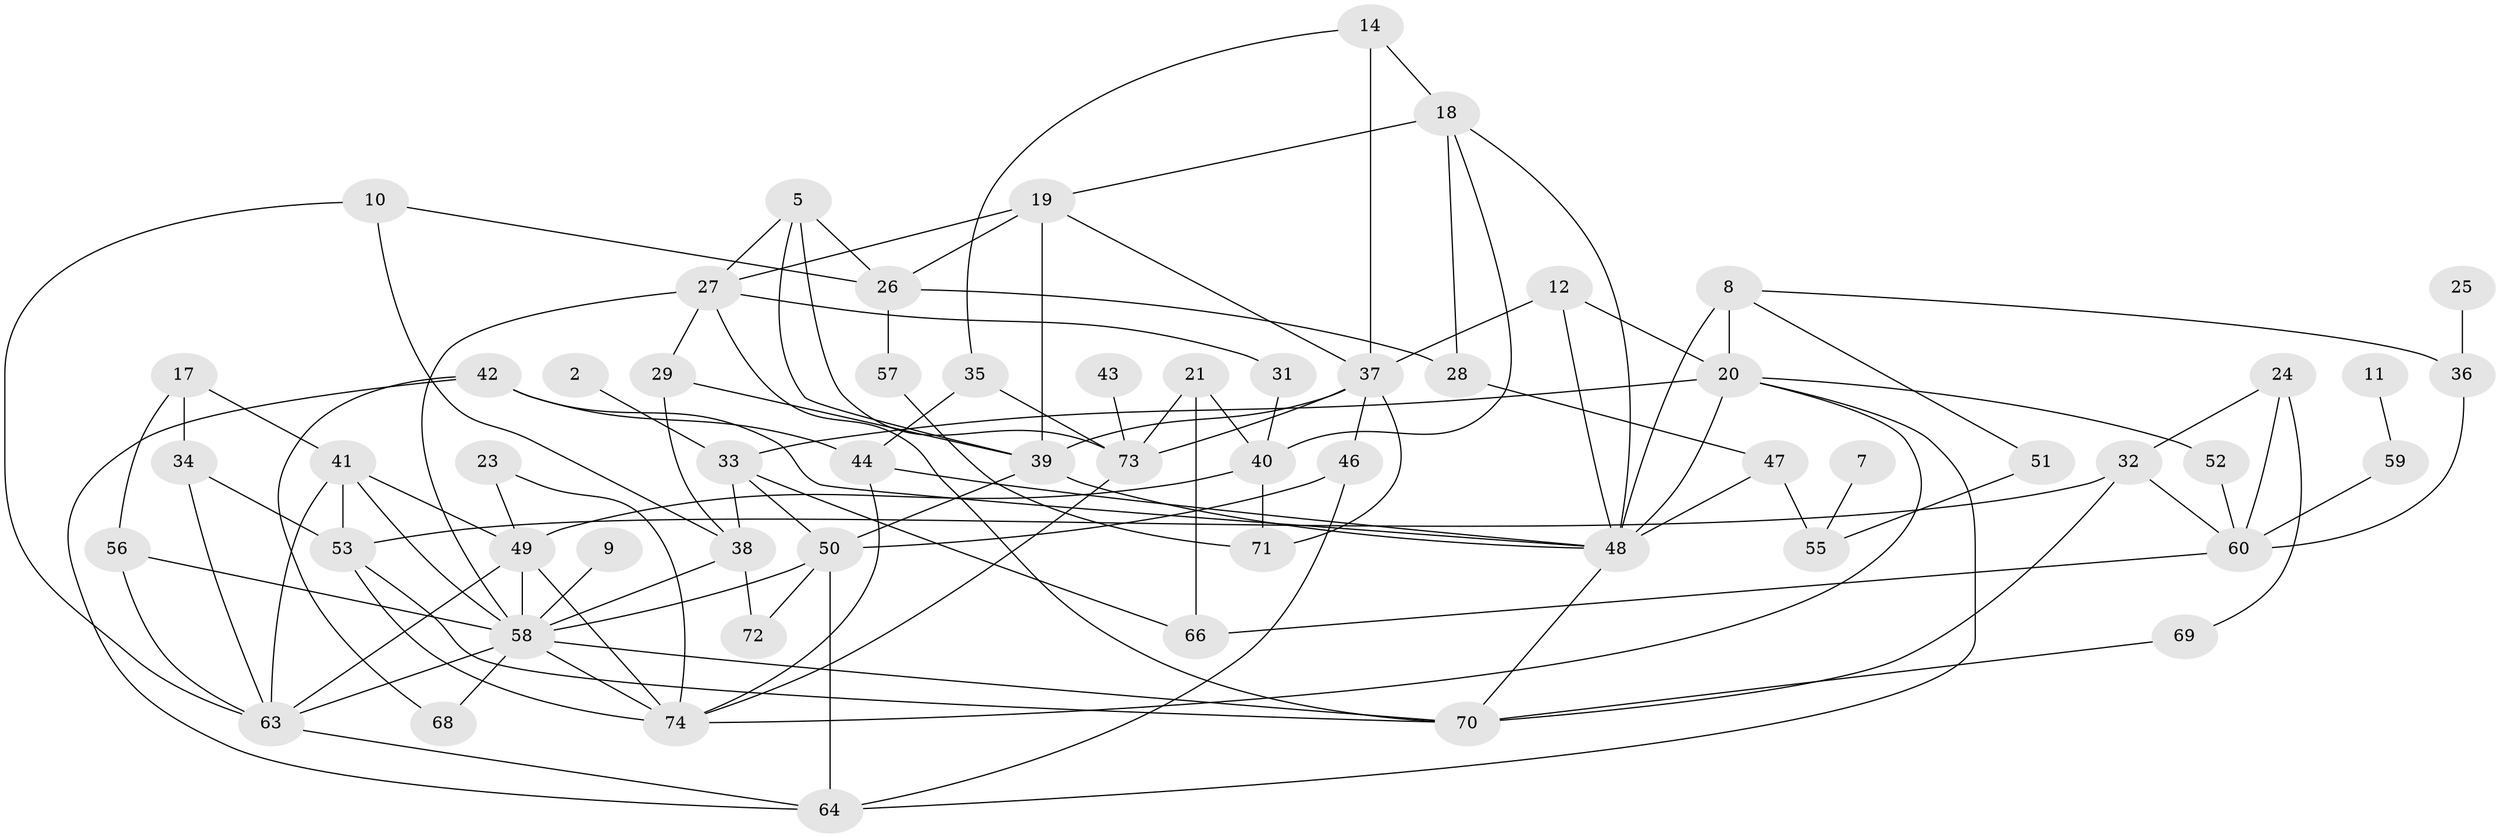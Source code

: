// original degree distribution, {5: 0.06802721088435375, 0: 0.08843537414965986, 3: 0.23809523809523808, 4: 0.1292517006802721, 1: 0.19047619047619047, 6: 0.04081632653061224, 2: 0.22448979591836735, 8: 0.013605442176870748, 9: 0.006802721088435374}
// Generated by graph-tools (version 1.1) at 2025/35/03/04/25 23:35:50]
// undirected, 59 vertices, 115 edges
graph export_dot {
  node [color=gray90,style=filled];
  2;
  5;
  7;
  8;
  9;
  10;
  11;
  12;
  14;
  17;
  18;
  19;
  20;
  21;
  23;
  24;
  25;
  26;
  27;
  28;
  29;
  31;
  32;
  33;
  34;
  35;
  36;
  37;
  38;
  39;
  40;
  41;
  42;
  43;
  44;
  46;
  47;
  48;
  49;
  50;
  51;
  52;
  53;
  55;
  56;
  57;
  58;
  59;
  60;
  63;
  64;
  66;
  68;
  69;
  70;
  71;
  72;
  73;
  74;
  2 -- 33 [weight=1.0];
  5 -- 26 [weight=1.0];
  5 -- 27 [weight=1.0];
  5 -- 39 [weight=1.0];
  5 -- 73 [weight=1.0];
  7 -- 55 [weight=1.0];
  8 -- 20 [weight=1.0];
  8 -- 36 [weight=1.0];
  8 -- 48 [weight=2.0];
  8 -- 51 [weight=1.0];
  9 -- 58 [weight=1.0];
  10 -- 26 [weight=1.0];
  10 -- 38 [weight=1.0];
  10 -- 63 [weight=1.0];
  11 -- 59 [weight=1.0];
  12 -- 20 [weight=1.0];
  12 -- 37 [weight=1.0];
  12 -- 48 [weight=1.0];
  14 -- 18 [weight=1.0];
  14 -- 35 [weight=1.0];
  14 -- 37 [weight=1.0];
  17 -- 34 [weight=1.0];
  17 -- 41 [weight=1.0];
  17 -- 56 [weight=1.0];
  18 -- 19 [weight=1.0];
  18 -- 28 [weight=1.0];
  18 -- 40 [weight=1.0];
  18 -- 48 [weight=1.0];
  19 -- 26 [weight=1.0];
  19 -- 27 [weight=1.0];
  19 -- 37 [weight=1.0];
  19 -- 39 [weight=1.0];
  20 -- 33 [weight=1.0];
  20 -- 48 [weight=2.0];
  20 -- 52 [weight=1.0];
  20 -- 64 [weight=1.0];
  20 -- 74 [weight=1.0];
  21 -- 40 [weight=1.0];
  21 -- 66 [weight=1.0];
  21 -- 73 [weight=1.0];
  23 -- 49 [weight=1.0];
  23 -- 74 [weight=1.0];
  24 -- 32 [weight=1.0];
  24 -- 60 [weight=1.0];
  24 -- 69 [weight=1.0];
  25 -- 36 [weight=1.0];
  26 -- 28 [weight=1.0];
  26 -- 57 [weight=1.0];
  27 -- 29 [weight=1.0];
  27 -- 31 [weight=1.0];
  27 -- 58 [weight=1.0];
  27 -- 70 [weight=1.0];
  28 -- 47 [weight=1.0];
  29 -- 38 [weight=1.0];
  29 -- 39 [weight=1.0];
  31 -- 40 [weight=1.0];
  32 -- 53 [weight=1.0];
  32 -- 60 [weight=1.0];
  32 -- 70 [weight=1.0];
  33 -- 38 [weight=1.0];
  33 -- 50 [weight=1.0];
  33 -- 66 [weight=1.0];
  34 -- 53 [weight=1.0];
  34 -- 63 [weight=1.0];
  35 -- 44 [weight=1.0];
  35 -- 73 [weight=1.0];
  36 -- 60 [weight=1.0];
  37 -- 39 [weight=1.0];
  37 -- 46 [weight=1.0];
  37 -- 71 [weight=1.0];
  37 -- 73 [weight=1.0];
  38 -- 58 [weight=1.0];
  38 -- 72 [weight=1.0];
  39 -- 48 [weight=1.0];
  39 -- 50 [weight=1.0];
  40 -- 49 [weight=2.0];
  40 -- 71 [weight=1.0];
  41 -- 49 [weight=1.0];
  41 -- 53 [weight=1.0];
  41 -- 58 [weight=1.0];
  41 -- 63 [weight=1.0];
  42 -- 44 [weight=1.0];
  42 -- 48 [weight=1.0];
  42 -- 64 [weight=1.0];
  42 -- 68 [weight=1.0];
  43 -- 73 [weight=1.0];
  44 -- 48 [weight=1.0];
  44 -- 74 [weight=1.0];
  46 -- 50 [weight=1.0];
  46 -- 64 [weight=1.0];
  47 -- 48 [weight=1.0];
  47 -- 55 [weight=1.0];
  48 -- 70 [weight=1.0];
  49 -- 58 [weight=1.0];
  49 -- 63 [weight=1.0];
  49 -- 74 [weight=1.0];
  50 -- 58 [weight=1.0];
  50 -- 64 [weight=1.0];
  50 -- 72 [weight=1.0];
  51 -- 55 [weight=1.0];
  52 -- 60 [weight=1.0];
  53 -- 70 [weight=1.0];
  53 -- 74 [weight=1.0];
  56 -- 58 [weight=1.0];
  56 -- 63 [weight=2.0];
  57 -- 71 [weight=1.0];
  58 -- 63 [weight=2.0];
  58 -- 68 [weight=1.0];
  58 -- 70 [weight=1.0];
  58 -- 74 [weight=1.0];
  59 -- 60 [weight=1.0];
  60 -- 66 [weight=1.0];
  63 -- 64 [weight=1.0];
  69 -- 70 [weight=1.0];
  73 -- 74 [weight=1.0];
}
